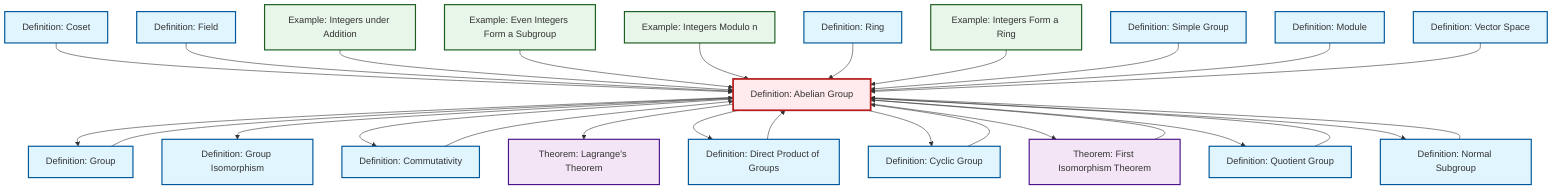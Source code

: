 graph TD
    classDef definition fill:#e1f5fe,stroke:#01579b,stroke-width:2px
    classDef theorem fill:#f3e5f5,stroke:#4a148c,stroke-width:2px
    classDef axiom fill:#fff3e0,stroke:#e65100,stroke-width:2px
    classDef example fill:#e8f5e9,stroke:#1b5e20,stroke-width:2px
    classDef current fill:#ffebee,stroke:#b71c1c,stroke-width:3px
    ex-quotient-integers-mod-n["Example: Integers Modulo n"]:::example
    def-normal-subgroup["Definition: Normal Subgroup"]:::definition
    thm-first-isomorphism["Theorem: First Isomorphism Theorem"]:::theorem
    def-direct-product["Definition: Direct Product of Groups"]:::definition
    ex-even-integers-subgroup["Example: Even Integers Form a Subgroup"]:::example
    def-cyclic-group["Definition: Cyclic Group"]:::definition
    ex-integers-addition["Example: Integers under Addition"]:::example
    def-isomorphism["Definition: Group Isomorphism"]:::definition
    def-group["Definition: Group"]:::definition
    thm-lagrange["Theorem: Lagrange's Theorem"]:::theorem
    def-coset["Definition: Coset"]:::definition
    def-field["Definition: Field"]:::definition
    def-commutativity["Definition: Commutativity"]:::definition
    def-quotient-group["Definition: Quotient Group"]:::definition
    def-simple-group["Definition: Simple Group"]:::definition
    def-module["Definition: Module"]:::definition
    def-vector-space["Definition: Vector Space"]:::definition
    def-ring["Definition: Ring"]:::definition
    def-abelian-group["Definition: Abelian Group"]:::definition
    ex-integers-ring["Example: Integers Form a Ring"]:::example
    def-coset --> def-abelian-group
    def-direct-product --> def-abelian-group
    def-abelian-group --> def-group
    def-field --> def-abelian-group
    ex-integers-addition --> def-abelian-group
    ex-even-integers-subgroup --> def-abelian-group
    def-abelian-group --> def-isomorphism
    def-normal-subgroup --> def-abelian-group
    def-abelian-group --> def-commutativity
    def-abelian-group --> thm-lagrange
    ex-quotient-integers-mod-n --> def-abelian-group
    def-abelian-group --> def-direct-product
    def-abelian-group --> def-cyclic-group
    thm-first-isomorphism --> def-abelian-group
    def-ring --> def-abelian-group
    ex-integers-ring --> def-abelian-group
    def-commutativity --> def-abelian-group
    def-cyclic-group --> def-abelian-group
    def-simple-group --> def-abelian-group
    def-quotient-group --> def-abelian-group
    def-abelian-group --> thm-first-isomorphism
    def-group --> def-abelian-group
    def-abelian-group --> def-quotient-group
    def-module --> def-abelian-group
    def-vector-space --> def-abelian-group
    def-abelian-group --> def-normal-subgroup
    class def-abelian-group current